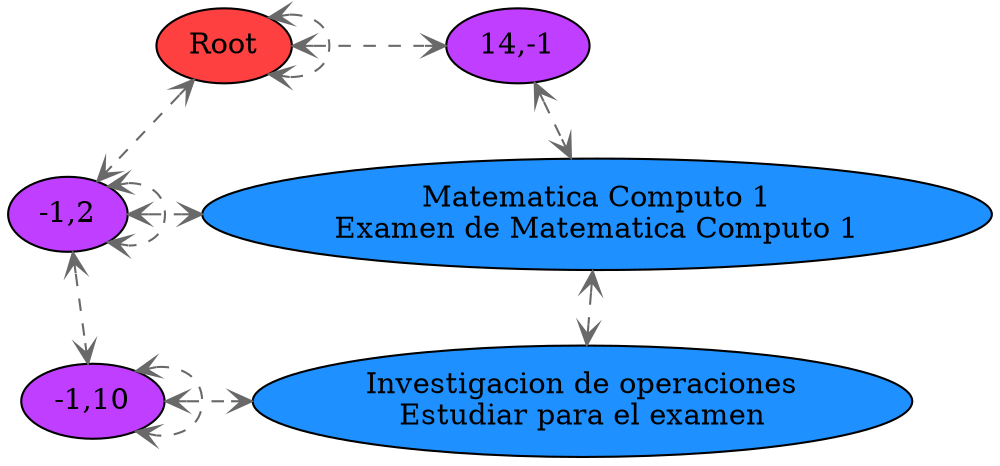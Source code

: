 digraph grid {layout=dot
labelloc = "t"edge [weight=1000 style=dashed color=dimgrey]
87965656471[label="Root" fillcolor=brown1 style="filled"]
87965656489[label="-1,2" fillcolor=darkorchid1 style="filled"]
87965673533[label="-1,10" fillcolor=darkorchid1 style="filled"]
87965656486[label="14,-1" fillcolor=darkorchid1 style="filled"]
87965656483[label="Matematica Computo 1\nExamen de Matematica Computo 1" fillcolor=dodgerblue style="filled"]
87965671542[label="Investigacion de operaciones\nEstudiar para el examen" fillcolor=dodgerblue style="filled"]
87965656471->87965656489->87965673533 [arrowhead=vee, arrowtail=vee, dir=both]
87965656486->87965656483->87965671542 [arrowhead=vee, arrowtail=vee, dir=both]
rank = same{87965656471->87965656471->87965656486 [arrowhead=vee, arrowtail=vee, dir=both]}
rank = same{87965656489->87965656489->87965656483 [arrowhead=vee, arrowtail=vee, dir=both]}
rank = same{87965673533->87965673533->87965671542 [arrowhead=vee, arrowtail=vee, dir=both]}
}